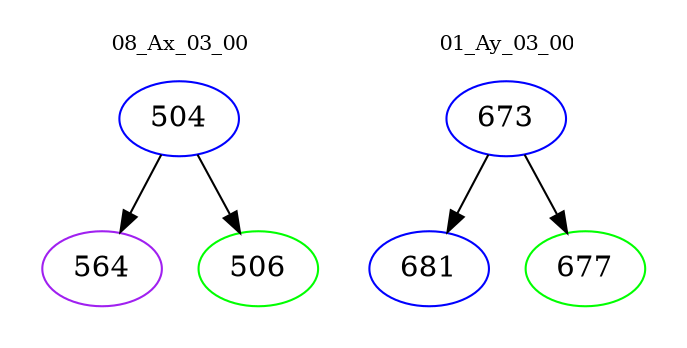 digraph{
subgraph cluster_0 {
color = white
label = "08_Ax_03_00";
fontsize=10;
T0_504 [label="504", color="blue"]
T0_504 -> T0_564 [color="black"]
T0_564 [label="564", color="purple"]
T0_504 -> T0_506 [color="black"]
T0_506 [label="506", color="green"]
}
subgraph cluster_1 {
color = white
label = "01_Ay_03_00";
fontsize=10;
T1_673 [label="673", color="blue"]
T1_673 -> T1_681 [color="black"]
T1_681 [label="681", color="blue"]
T1_673 -> T1_677 [color="black"]
T1_677 [label="677", color="green"]
}
}
